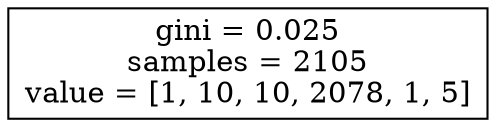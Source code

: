 digraph Tree {
node [shape=box] ;
0 [label="gini = 0.025\nsamples = 2105\nvalue = [1, 10, 10, 2078, 1, 5]"] ;
}